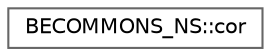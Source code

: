 digraph "Gráfico de Hierarquia de Classes"
{
 // LATEX_PDF_SIZE
  bgcolor="transparent";
  edge [fontname=Helvetica,fontsize=10,labelfontname=Helvetica,labelfontsize=10];
  node [fontname=Helvetica,fontsize=10,shape=box,height=0.2,width=0.4];
  rankdir="LR";
  Node0 [id="Node000000",label="BECOMMONS_NS::cor",height=0.2,width=0.4,color="grey40", fillcolor="white", style="filled",URL="$structBECOMMONS__NS_1_1cor.html",tooltip=" "];
}
